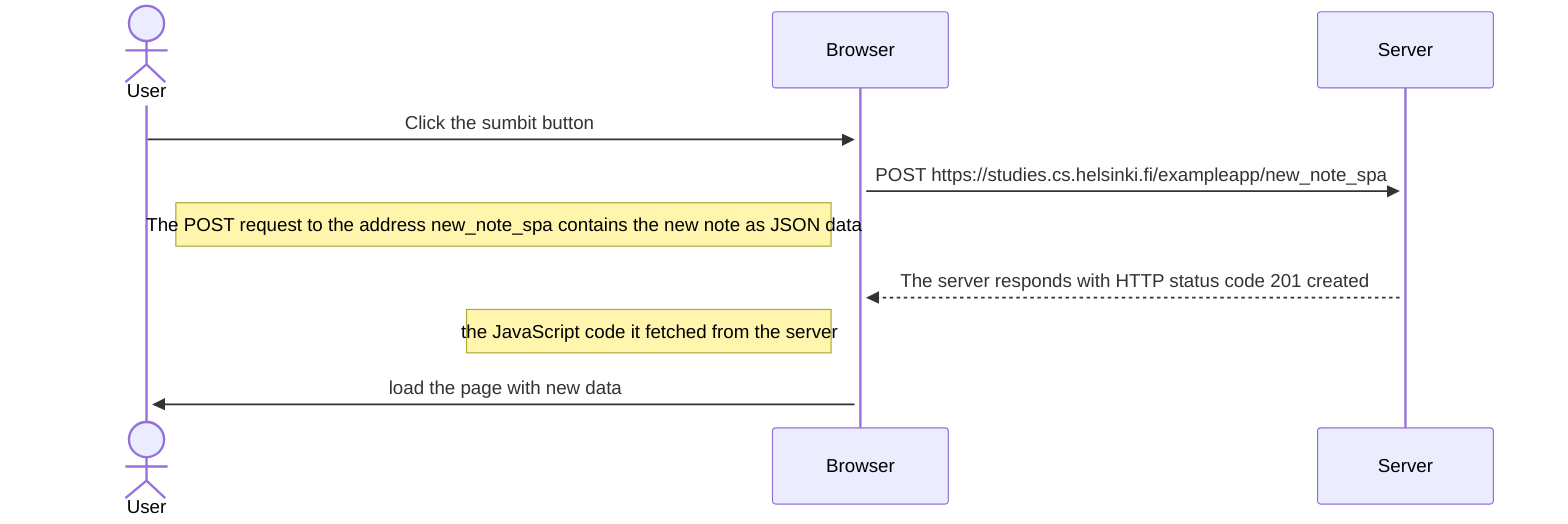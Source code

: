 sequenceDiagram 
actor User
    User->>+Browser : Click the sumbit button
    Browser->>+Server: POST https://studies.cs.helsinki.fi/exampleapp/new_note_spa
    Note left of Browser: The POST request to the address new_note_spa contains the new note as JSON data
    Server-->>Browser:The server responds with HTTP status code 201 created
    Note left of Browser: the JavaScript code it fetched from the server
    Browser->>+User : load the page with new data